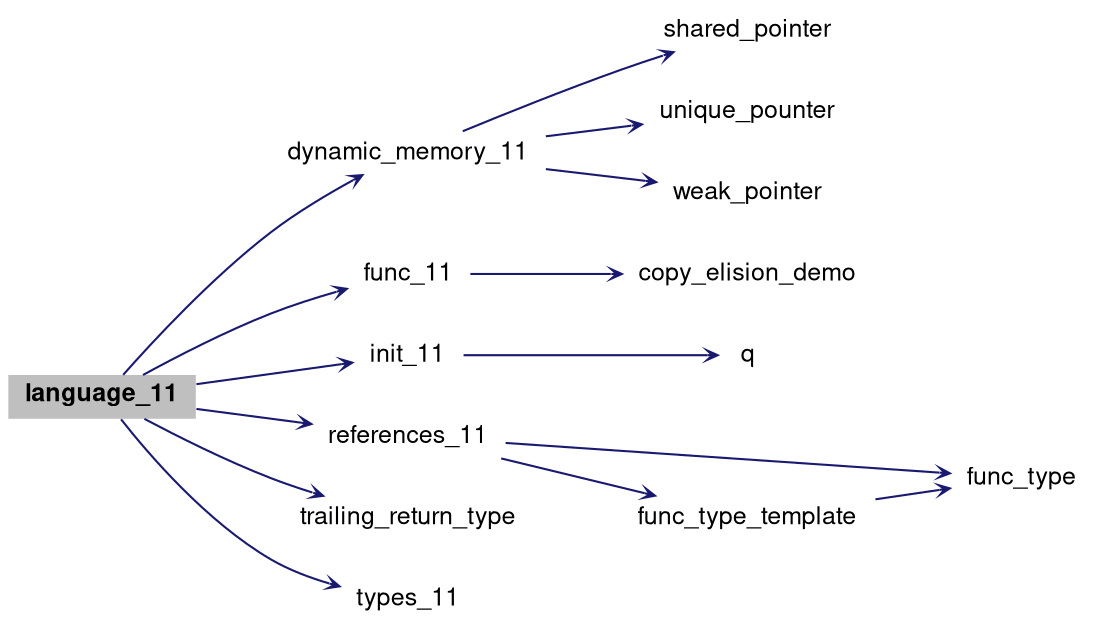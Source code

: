 digraph "language_11"
{
 // LATEX_PDF_SIZE
  bgcolor="transparent";
  edge [fontname="Helvetica,Arial,sans-serif",fontsize=15,labelfontsize=15 arrowhead=open arrowtail=open arrowsize=0.5];
  node [fontname="Helvetica,Arial,sans-serif",fontsize=15,fontsize=12 shape=plaintext];
  rankdir="LR";
  Node1 [label=<<b>language_11</b>>,height=0.2,width=0.4,color="black", fillcolor="grey75", style="filled", fontcolor="black",tooltip=" "];
  Node1 -> Node2 [color="midnightblue",style="solid"];
  Node2 [label="dynamic_memory_11",height=0.2,width=0.4,color="black",URL="$group__lang11.html#ga90b35e01fc69af078797f15afe3cd85c",tooltip=" "];
  Node2 -> Node3 [color="midnightblue",style="solid"];
  Node3 [label="shared_pointer",height=0.2,width=0.4,color="black",URL="$group__lang11.html#ga95c258fd50767b68c2ac27f647a812a0",tooltip="shared_ptr"];
  Node2 -> Node4 [color="midnightblue",style="solid"];
  Node4 [label="unique_pounter",height=0.2,width=0.4,color="black",URL="$group__lang11.html#gad910833c04a752d3997e1e0fcc6598c8",tooltip="unique_ptr"];
  Node2 -> Node5 [color="midnightblue",style="solid"];
  Node5 [label="weak_pointer",height=0.2,width=0.4,color="black",URL="$group__lang11.html#gac1a6e29326944fa42f80879e157048ae",tooltip="weak_ptr"];
  Node1 -> Node6 [color="midnightblue",style="solid"];
  Node6 [label="func_11",height=0.2,width=0.4,color="black",URL="$group__lang11.html#ga36919d7669c19a0f73874e91af90d0d4",tooltip=" "];
  Node6 -> Node7 [color="midnightblue",style="solid"];
  Node7 [label="copy_elision_demo",height=0.2,width=0.4,color="black",URL="$group__lang11.html#ga9c6fa22c842285400a04fcd5633a37c2",tooltip="copy_elision"];
  Node1 -> Node8 [color="midnightblue",style="solid"];
  Node8 [label="init_11",height=0.2,width=0.4,color="black",URL="$group__lang11.html#gab8e1cf21cef29f6a3b8b4d3bf7ae378f",tooltip=" "];
  Node8 -> Node9 [color="midnightblue",style="solid"];
  Node9 [label="q",height=0.2,width=0.4,color="black",URL="$group__test20.html#ga4b60c31eceb860aee728d068d0439d4f",tooltip=" "];
  Node1 -> Node10 [color="midnightblue",style="solid"];
  Node10 [label="references_11",height=0.2,width=0.4,color="black",URL="$group__lang11.html#gab9898ff9bf1dd6f1cb58b481f0b4df79",tooltip=" "];
  Node10 -> Node11 [color="midnightblue",style="solid"];
  Node11 [label="func_type",height=0.2,width=0.4,color="black",URL="$group__lang11.html#ga9592a69bceb833f1011e70b1fee4ef14",tooltip=" "];
  Node10 -> Node12 [color="midnightblue",style="solid"];
  Node12 [label="func_type_template",height=0.2,width=0.4,color="black",URL="$group__lang11.html#gaf2ee1e4cdb9cc5f58628700ccf7a8fd8",tooltip="Forwarding reference"];
  Node12 -> Node11 [color="midnightblue",style="solid"];
  Node1 -> Node13 [color="midnightblue",style="solid"];
  Node13 [label="trailing_return_type",height=0.2,width=0.4,color="black",URL="$group__lang11.html#gabb96757f5b32d1f595edf657b71b9e75",tooltip=" "];
  Node1 -> Node14 [color="midnightblue",style="solid"];
  Node14 [label="types_11",height=0.2,width=0.4,color="black",URL="$group__lang11.html#ga3cb9732a3d759a659a91f013a3763158",tooltip=" "];
}
